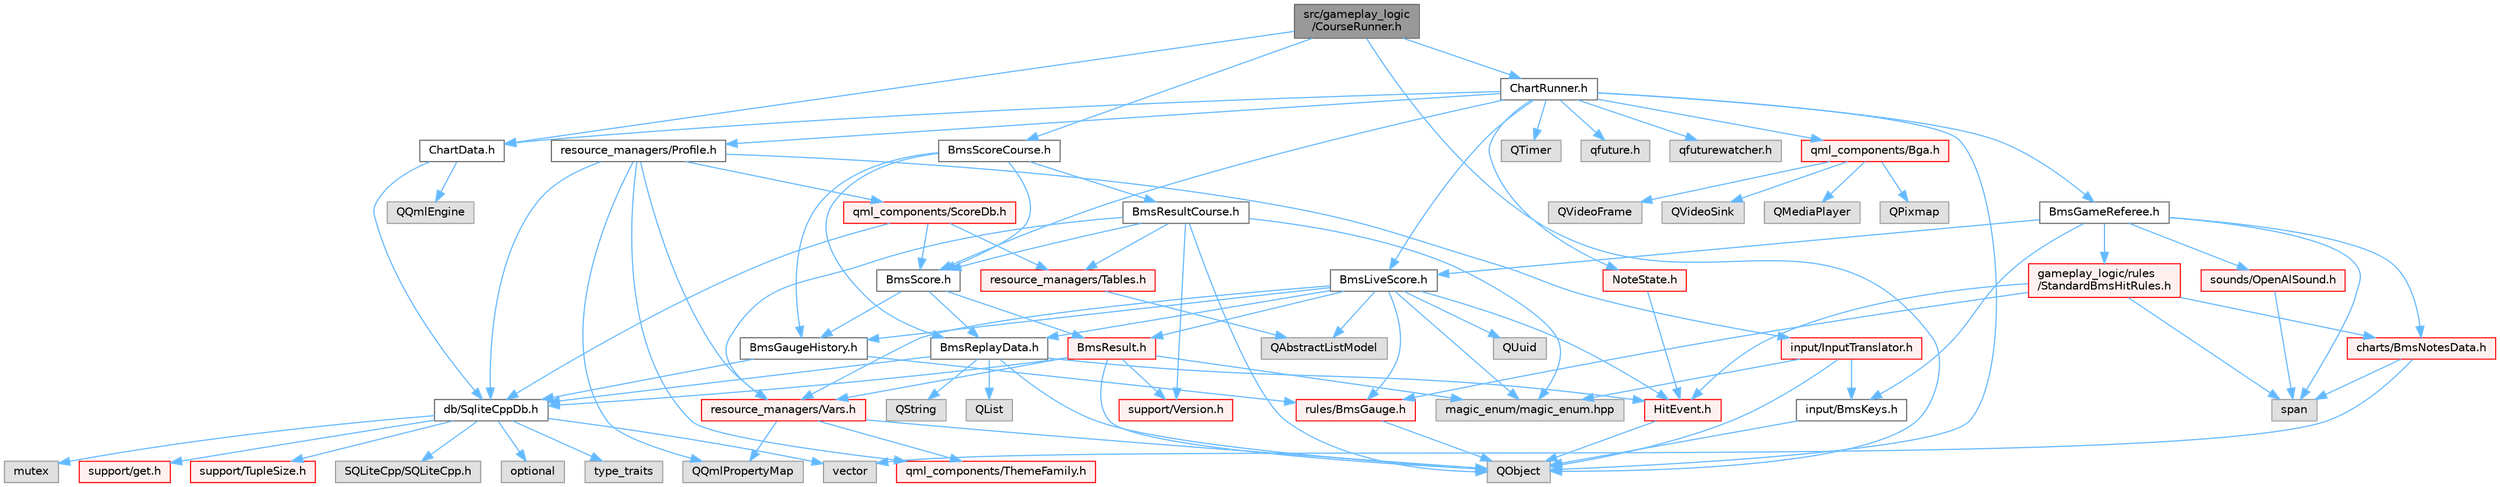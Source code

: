 digraph "src/gameplay_logic/CourseRunner.h"
{
 // LATEX_PDF_SIZE
  bgcolor="transparent";
  edge [fontname=Helvetica,fontsize=10,labelfontname=Helvetica,labelfontsize=10];
  node [fontname=Helvetica,fontsize=10,shape=box,height=0.2,width=0.4];
  Node1 [id="Node000001",label="src/gameplay_logic\l/CourseRunner.h",height=0.2,width=0.4,color="gray40", fillcolor="grey60", style="filled", fontcolor="black",tooltip=" "];
  Node1 -> Node2 [id="edge1_Node000001_Node000002",color="steelblue1",style="solid",tooltip=" "];
  Node2 [id="Node000002",label="BmsScoreCourse.h",height=0.2,width=0.4,color="grey40", fillcolor="white", style="filled",URL="$BmsScoreCourse_8h.html",tooltip=" "];
  Node2 -> Node3 [id="edge2_Node000002_Node000003",color="steelblue1",style="solid",tooltip=" "];
  Node3 [id="Node000003",label="BmsResultCourse.h",height=0.2,width=0.4,color="grey40", fillcolor="white", style="filled",URL="$BmsResultCourse_8h.html",tooltip=" "];
  Node3 -> Node4 [id="edge3_Node000003_Node000004",color="steelblue1",style="solid",tooltip=" "];
  Node4 [id="Node000004",label="BmsScore.h",height=0.2,width=0.4,color="grey40", fillcolor="white", style="filled",URL="$BmsScore_8h.html",tooltip=" "];
  Node4 -> Node5 [id="edge4_Node000004_Node000005",color="steelblue1",style="solid",tooltip=" "];
  Node5 [id="Node000005",label="BmsGaugeHistory.h",height=0.2,width=0.4,color="grey40", fillcolor="white", style="filled",URL="$BmsGaugeHistory_8h.html",tooltip=" "];
  Node5 -> Node6 [id="edge5_Node000005_Node000006",color="steelblue1",style="solid",tooltip=" "];
  Node6 [id="Node000006",label="db/SqliteCppDb.h",height=0.2,width=0.4,color="grey40", fillcolor="white", style="filled",URL="$SqliteCppDb_8h.html",tooltip=" "];
  Node6 -> Node7 [id="edge6_Node000006_Node000007",color="steelblue1",style="solid",tooltip=" "];
  Node7 [id="Node000007",label="SQLiteCpp/SQLiteCpp.h",height=0.2,width=0.4,color="grey60", fillcolor="#E0E0E0", style="filled",tooltip=" "];
  Node6 -> Node8 [id="edge7_Node000006_Node000008",color="steelblue1",style="solid",tooltip=" "];
  Node8 [id="Node000008",label="optional",height=0.2,width=0.4,color="grey60", fillcolor="#E0E0E0", style="filled",tooltip=" "];
  Node6 -> Node9 [id="edge8_Node000006_Node000009",color="steelblue1",style="solid",tooltip=" "];
  Node9 [id="Node000009",label="vector",height=0.2,width=0.4,color="grey60", fillcolor="#E0E0E0", style="filled",tooltip=" "];
  Node6 -> Node10 [id="edge9_Node000006_Node000010",color="steelblue1",style="solid",tooltip=" "];
  Node10 [id="Node000010",label="type_traits",height=0.2,width=0.4,color="grey60", fillcolor="#E0E0E0", style="filled",tooltip=" "];
  Node6 -> Node11 [id="edge10_Node000006_Node000011",color="steelblue1",style="solid",tooltip=" "];
  Node11 [id="Node000011",label="mutex",height=0.2,width=0.4,color="grey60", fillcolor="#E0E0E0", style="filled",tooltip=" "];
  Node6 -> Node12 [id="edge11_Node000006_Node000012",color="steelblue1",style="solid",tooltip=" "];
  Node12 [id="Node000012",label="support/get.h",height=0.2,width=0.4,color="red", fillcolor="#FFF0F0", style="filled",URL="$get_8h.html",tooltip=" "];
  Node6 -> Node15 [id="edge12_Node000006_Node000015",color="steelblue1",style="solid",tooltip=" "];
  Node15 [id="Node000015",label="support/TupleSize.h",height=0.2,width=0.4,color="red", fillcolor="#FFF0F0", style="filled",URL="$TupleSize_8h.html",tooltip=" "];
  Node5 -> Node17 [id="edge13_Node000005_Node000017",color="steelblue1",style="solid",tooltip=" "];
  Node17 [id="Node000017",label="rules/BmsGauge.h",height=0.2,width=0.4,color="red", fillcolor="#FFF0F0", style="filled",URL="$BmsGauge_8h.html",tooltip=" "];
  Node17 -> Node19 [id="edge14_Node000017_Node000019",color="steelblue1",style="solid",tooltip=" "];
  Node19 [id="Node000019",label="QObject",height=0.2,width=0.4,color="grey60", fillcolor="#E0E0E0", style="filled",tooltip=" "];
  Node4 -> Node21 [id="edge15_Node000004_Node000021",color="steelblue1",style="solid",tooltip=" "];
  Node21 [id="Node000021",label="BmsResult.h",height=0.2,width=0.4,color="red", fillcolor="#FFF0F0", style="filled",URL="$BmsResult_8h.html",tooltip=" "];
  Node21 -> Node22 [id="edge16_Node000021_Node000022",color="steelblue1",style="solid",tooltip=" "];
  Node22 [id="Node000022",label="magic_enum/magic_enum.hpp",height=0.2,width=0.4,color="grey60", fillcolor="#E0E0E0", style="filled",tooltip=" "];
  Node21 -> Node6 [id="edge17_Node000021_Node000006",color="steelblue1",style="solid",tooltip=" "];
  Node21 -> Node23 [id="edge18_Node000021_Node000023",color="steelblue1",style="solid",tooltip=" "];
  Node23 [id="Node000023",label="resource_managers/Vars.h",height=0.2,width=0.4,color="red", fillcolor="#FFF0F0", style="filled",URL="$Vars_8h.html",tooltip=" "];
  Node23 -> Node24 [id="edge19_Node000023_Node000024",color="steelblue1",style="solid",tooltip=" "];
  Node24 [id="Node000024",label="qml_components/ThemeFamily.h",height=0.2,width=0.4,color="red", fillcolor="#FFF0F0", style="filled",URL="$ThemeFamily_8h.html",tooltip=" "];
  Node23 -> Node19 [id="edge20_Node000023_Node000019",color="steelblue1",style="solid",tooltip=" "];
  Node23 -> Node27 [id="edge21_Node000023_Node000027",color="steelblue1",style="solid",tooltip=" "];
  Node27 [id="Node000027",label="QQmlPropertyMap",height=0.2,width=0.4,color="grey60", fillcolor="#E0E0E0", style="filled",tooltip=" "];
  Node21 -> Node30 [id="edge22_Node000021_Node000030",color="steelblue1",style="solid",tooltip=" "];
  Node30 [id="Node000030",label="support/Version.h",height=0.2,width=0.4,color="red", fillcolor="#FFF0F0", style="filled",URL="$Version_8h.html",tooltip=" "];
  Node21 -> Node19 [id="edge23_Node000021_Node000019",color="steelblue1",style="solid",tooltip=" "];
  Node4 -> Node32 [id="edge24_Node000004_Node000032",color="steelblue1",style="solid",tooltip=" "];
  Node32 [id="Node000032",label="BmsReplayData.h",height=0.2,width=0.4,color="grey40", fillcolor="white", style="filled",URL="$BmsReplayData_8h.html",tooltip=" "];
  Node32 -> Node33 [id="edge25_Node000032_Node000033",color="steelblue1",style="solid",tooltip=" "];
  Node33 [id="Node000033",label="HitEvent.h",height=0.2,width=0.4,color="red", fillcolor="#FFF0F0", style="filled",URL="$HitEvent_8h.html",tooltip=" "];
  Node33 -> Node19 [id="edge26_Node000033_Node000019",color="steelblue1",style="solid",tooltip=" "];
  Node32 -> Node6 [id="edge27_Node000032_Node000006",color="steelblue1",style="solid",tooltip=" "];
  Node32 -> Node35 [id="edge28_Node000032_Node000035",color="steelblue1",style="solid",tooltip=" "];
  Node35 [id="Node000035",label="QList",height=0.2,width=0.4,color="grey60", fillcolor="#E0E0E0", style="filled",tooltip=" "];
  Node32 -> Node19 [id="edge29_Node000032_Node000019",color="steelblue1",style="solid",tooltip=" "];
  Node32 -> Node36 [id="edge30_Node000032_Node000036",color="steelblue1",style="solid",tooltip=" "];
  Node36 [id="Node000036",label="QString",height=0.2,width=0.4,color="grey60", fillcolor="#E0E0E0", style="filled",tooltip=" "];
  Node3 -> Node37 [id="edge31_Node000003_Node000037",color="steelblue1",style="solid",tooltip=" "];
  Node37 [id="Node000037",label="resource_managers/Tables.h",height=0.2,width=0.4,color="red", fillcolor="#FFF0F0", style="filled",URL="$Tables_8h.html",tooltip=" "];
  Node37 -> Node38 [id="edge32_Node000037_Node000038",color="steelblue1",style="solid",tooltip=" "];
  Node38 [id="Node000038",label="QAbstractListModel",height=0.2,width=0.4,color="grey60", fillcolor="#E0E0E0", style="filled",tooltip=" "];
  Node3 -> Node30 [id="edge33_Node000003_Node000030",color="steelblue1",style="solid",tooltip=" "];
  Node3 -> Node23 [id="edge34_Node000003_Node000023",color="steelblue1",style="solid",tooltip=" "];
  Node3 -> Node19 [id="edge35_Node000003_Node000019",color="steelblue1",style="solid",tooltip=" "];
  Node3 -> Node22 [id="edge36_Node000003_Node000022",color="steelblue1",style="solid",tooltip=" "];
  Node2 -> Node5 [id="edge37_Node000002_Node000005",color="steelblue1",style="solid",tooltip=" "];
  Node2 -> Node32 [id="edge38_Node000002_Node000032",color="steelblue1",style="solid",tooltip=" "];
  Node2 -> Node4 [id="edge39_Node000002_Node000004",color="steelblue1",style="solid",tooltip=" "];
  Node1 -> Node42 [id="edge40_Node000001_Node000042",color="steelblue1",style="solid",tooltip=" "];
  Node42 [id="Node000042",label="ChartData.h",height=0.2,width=0.4,color="grey40", fillcolor="white", style="filled",URL="$ChartData_8h.html",tooltip=" "];
  Node42 -> Node43 [id="edge41_Node000042_Node000043",color="steelblue1",style="solid",tooltip=" "];
  Node43 [id="Node000043",label="QQmlEngine",height=0.2,width=0.4,color="grey60", fillcolor="#E0E0E0", style="filled",tooltip=" "];
  Node42 -> Node6 [id="edge42_Node000042_Node000006",color="steelblue1",style="solid",tooltip=" "];
  Node1 -> Node19 [id="edge43_Node000001_Node000019",color="steelblue1",style="solid",tooltip=" "];
  Node1 -> Node44 [id="edge44_Node000001_Node000044",color="steelblue1",style="solid",tooltip=" "];
  Node44 [id="Node000044",label="ChartRunner.h",height=0.2,width=0.4,color="grey40", fillcolor="white", style="filled",URL="$ChartRunner_8h.html",tooltip=" "];
  Node44 -> Node19 [id="edge45_Node000044_Node000019",color="steelblue1",style="solid",tooltip=" "];
  Node44 -> Node45 [id="edge46_Node000044_Node000045",color="steelblue1",style="solid",tooltip=" "];
  Node45 [id="Node000045",label="BmsGameReferee.h",height=0.2,width=0.4,color="grey40", fillcolor="white", style="filled",URL="$BmsGameReferee_8h.html",tooltip=" "];
  Node45 -> Node46 [id="edge47_Node000045_Node000046",color="steelblue1",style="solid",tooltip=" "];
  Node46 [id="Node000046",label="span",height=0.2,width=0.4,color="grey60", fillcolor="#E0E0E0", style="filled",tooltip=" "];
  Node45 -> Node47 [id="edge48_Node000045_Node000047",color="steelblue1",style="solid",tooltip=" "];
  Node47 [id="Node000047",label="charts/BmsNotesData.h",height=0.2,width=0.4,color="red", fillcolor="#FFF0F0", style="filled",URL="$BmsNotesData_8h.html",tooltip=" "];
  Node47 -> Node9 [id="edge49_Node000047_Node000009",color="steelblue1",style="solid",tooltip=" "];
  Node47 -> Node46 [id="edge50_Node000047_Node000046",color="steelblue1",style="solid",tooltip=" "];
  Node45 -> Node55 [id="edge51_Node000045_Node000055",color="steelblue1",style="solid",tooltip=" "];
  Node55 [id="Node000055",label="input/BmsKeys.h",height=0.2,width=0.4,color="grey40", fillcolor="white", style="filled",URL="$BmsKeys_8h.html",tooltip=" "];
  Node55 -> Node19 [id="edge52_Node000055_Node000019",color="steelblue1",style="solid",tooltip=" "];
  Node45 -> Node56 [id="edge53_Node000045_Node000056",color="steelblue1",style="solid",tooltip=" "];
  Node56 [id="Node000056",label="BmsLiveScore.h",height=0.2,width=0.4,color="grey40", fillcolor="white", style="filled",URL="$BmsLiveScore_8h.html",tooltip=" "];
  Node56 -> Node22 [id="edge54_Node000056_Node000022",color="steelblue1",style="solid",tooltip=" "];
  Node56 -> Node17 [id="edge55_Node000056_Node000017",color="steelblue1",style="solid",tooltip=" "];
  Node56 -> Node33 [id="edge56_Node000056_Node000033",color="steelblue1",style="solid",tooltip=" "];
  Node56 -> Node21 [id="edge57_Node000056_Node000021",color="steelblue1",style="solid",tooltip=" "];
  Node56 -> Node5 [id="edge58_Node000056_Node000005",color="steelblue1",style="solid",tooltip=" "];
  Node56 -> Node32 [id="edge59_Node000056_Node000032",color="steelblue1",style="solid",tooltip=" "];
  Node56 -> Node23 [id="edge60_Node000056_Node000023",color="steelblue1",style="solid",tooltip=" "];
  Node56 -> Node38 [id="edge61_Node000056_Node000038",color="steelblue1",style="solid",tooltip=" "];
  Node56 -> Node57 [id="edge62_Node000056_Node000057",color="steelblue1",style="solid",tooltip=" "];
  Node57 [id="Node000057",label="QUuid",height=0.2,width=0.4,color="grey60", fillcolor="#E0E0E0", style="filled",tooltip=" "];
  Node45 -> Node58 [id="edge63_Node000045_Node000058",color="steelblue1",style="solid",tooltip=" "];
  Node58 [id="Node000058",label="gameplay_logic/rules\l/StandardBmsHitRules.h",height=0.2,width=0.4,color="red", fillcolor="#FFF0F0", style="filled",URL="$StandardBmsHitRules_8h.html",tooltip=" "];
  Node58 -> Node47 [id="edge64_Node000058_Node000047",color="steelblue1",style="solid",tooltip=" "];
  Node58 -> Node17 [id="edge65_Node000058_Node000017",color="steelblue1",style="solid",tooltip=" "];
  Node58 -> Node33 [id="edge66_Node000058_Node000033",color="steelblue1",style="solid",tooltip=" "];
  Node58 -> Node46 [id="edge67_Node000058_Node000046",color="steelblue1",style="solid",tooltip=" "];
  Node45 -> Node61 [id="edge68_Node000045_Node000061",color="steelblue1",style="solid",tooltip=" "];
  Node61 [id="Node000061",label="sounds/OpenAlSound.h",height=0.2,width=0.4,color="red", fillcolor="#FFF0F0", style="filled",URL="$OpenAlSound_8h.html",tooltip=" "];
  Node61 -> Node46 [id="edge69_Node000061_Node000046",color="steelblue1",style="solid",tooltip=" "];
  Node44 -> Node42 [id="edge70_Node000044_Node000042",color="steelblue1",style="solid",tooltip=" "];
  Node44 -> Node4 [id="edge71_Node000044_Node000004",color="steelblue1",style="solid",tooltip=" "];
  Node44 -> Node56 [id="edge72_Node000044_Node000056",color="steelblue1",style="solid",tooltip=" "];
  Node44 -> Node64 [id="edge73_Node000044_Node000064",color="steelblue1",style="solid",tooltip=" "];
  Node64 [id="Node000064",label="resource_managers/Profile.h",height=0.2,width=0.4,color="grey40", fillcolor="white", style="filled",URL="$Profile_8h.html",tooltip=" "];
  Node64 -> Node23 [id="edge74_Node000064_Node000023",color="steelblue1",style="solid",tooltip=" "];
  Node64 -> Node6 [id="edge75_Node000064_Node000006",color="steelblue1",style="solid",tooltip=" "];
  Node64 -> Node65 [id="edge76_Node000064_Node000065",color="steelblue1",style="solid",tooltip=" "];
  Node65 [id="Node000065",label="input/InputTranslator.h",height=0.2,width=0.4,color="red", fillcolor="#FFF0F0", style="filled",URL="$InputTranslator_8h.html",tooltip=" "];
  Node65 -> Node55 [id="edge77_Node000065_Node000055",color="steelblue1",style="solid",tooltip=" "];
  Node65 -> Node19 [id="edge78_Node000065_Node000019",color="steelblue1",style="solid",tooltip=" "];
  Node65 -> Node22 [id="edge79_Node000065_Node000022",color="steelblue1",style="solid",tooltip=" "];
  Node64 -> Node72 [id="edge80_Node000064_Node000072",color="steelblue1",style="solid",tooltip=" "];
  Node72 [id="Node000072",label="qml_components/ScoreDb.h",height=0.2,width=0.4,color="red", fillcolor="#FFF0F0", style="filled",URL="$ScoreDb_8h.html",tooltip=" "];
  Node72 -> Node6 [id="edge81_Node000072_Node000006",color="steelblue1",style="solid",tooltip=" "];
  Node72 -> Node4 [id="edge82_Node000072_Node000004",color="steelblue1",style="solid",tooltip=" "];
  Node72 -> Node37 [id="edge83_Node000072_Node000037",color="steelblue1",style="solid",tooltip=" "];
  Node64 -> Node27 [id="edge84_Node000064_Node000027",color="steelblue1",style="solid",tooltip=" "];
  Node64 -> Node24 [id="edge85_Node000064_Node000024",color="steelblue1",style="solid",tooltip=" "];
  Node44 -> Node74 [id="edge86_Node000044_Node000074",color="steelblue1",style="solid",tooltip=" "];
  Node74 [id="Node000074",label="qml_components/Bga.h",height=0.2,width=0.4,color="red", fillcolor="#FFF0F0", style="filled",URL="$Bga_8h.html",tooltip=" "];
  Node74 -> Node75 [id="edge87_Node000074_Node000075",color="steelblue1",style="solid",tooltip=" "];
  Node75 [id="Node000075",label="QVideoSink",height=0.2,width=0.4,color="grey60", fillcolor="#E0E0E0", style="filled",tooltip=" "];
  Node74 -> Node76 [id="edge88_Node000074_Node000076",color="steelblue1",style="solid",tooltip=" "];
  Node76 [id="Node000076",label="QMediaPlayer",height=0.2,width=0.4,color="grey60", fillcolor="#E0E0E0", style="filled",tooltip=" "];
  Node74 -> Node77 [id="edge89_Node000074_Node000077",color="steelblue1",style="solid",tooltip=" "];
  Node77 [id="Node000077",label="QPixmap",height=0.2,width=0.4,color="grey60", fillcolor="#E0E0E0", style="filled",tooltip=" "];
  Node74 -> Node78 [id="edge90_Node000074_Node000078",color="steelblue1",style="solid",tooltip=" "];
  Node78 [id="Node000078",label="QVideoFrame",height=0.2,width=0.4,color="grey60", fillcolor="#E0E0E0", style="filled",tooltip=" "];
  Node44 -> Node80 [id="edge91_Node000044_Node000080",color="steelblue1",style="solid",tooltip=" "];
  Node80 [id="Node000080",label="NoteState.h",height=0.2,width=0.4,color="red", fillcolor="#FFF0F0", style="filled",URL="$NoteState_8h.html",tooltip=" "];
  Node80 -> Node33 [id="edge92_Node000080_Node000033",color="steelblue1",style="solid",tooltip=" "];
  Node44 -> Node67 [id="edge93_Node000044_Node000067",color="steelblue1",style="solid",tooltip=" "];
  Node67 [id="Node000067",label="QTimer",height=0.2,width=0.4,color="grey60", fillcolor="#E0E0E0", style="filled",tooltip=" "];
  Node44 -> Node85 [id="edge94_Node000044_Node000085",color="steelblue1",style="solid",tooltip=" "];
  Node85 [id="Node000085",label="qfuture.h",height=0.2,width=0.4,color="grey60", fillcolor="#E0E0E0", style="filled",tooltip=" "];
  Node44 -> Node86 [id="edge95_Node000044_Node000086",color="steelblue1",style="solid",tooltip=" "];
  Node86 [id="Node000086",label="qfuturewatcher.h",height=0.2,width=0.4,color="grey60", fillcolor="#E0E0E0", style="filled",tooltip=" "];
}
